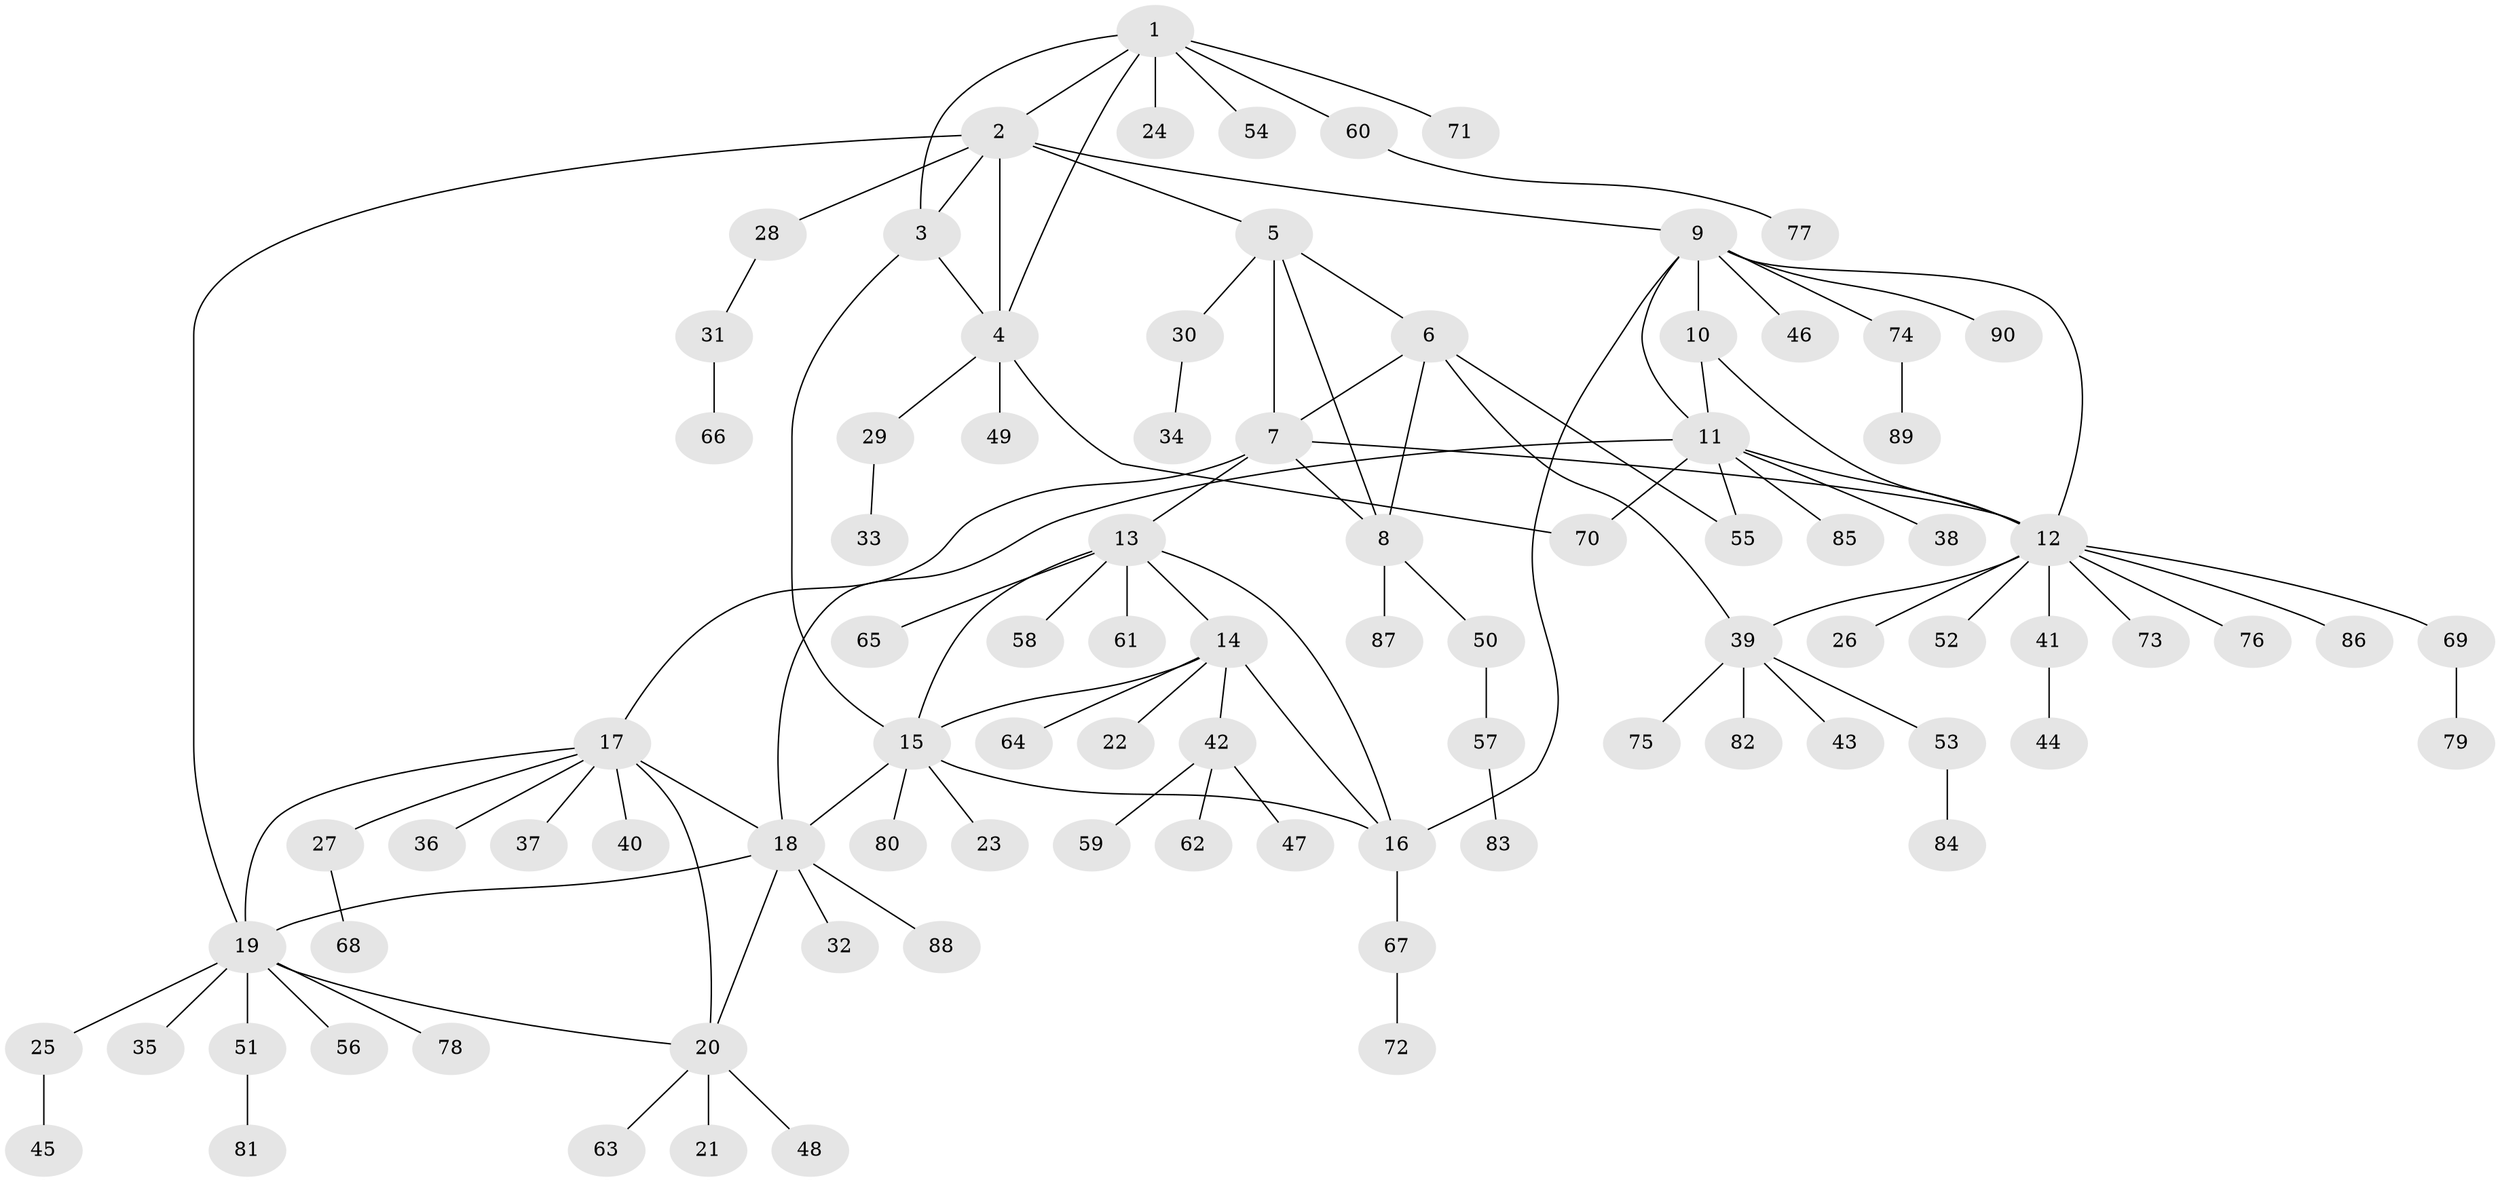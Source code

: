 // coarse degree distribution, {10: 0.037037037037037035, 2: 0.14814814814814814, 6: 0.037037037037037035, 3: 0.037037037037037035, 12: 0.037037037037037035, 8: 0.037037037037037035, 1: 0.5925925925925926, 4: 0.037037037037037035, 5: 0.037037037037037035}
// Generated by graph-tools (version 1.1) at 2025/19/03/04/25 18:19:47]
// undirected, 90 vertices, 113 edges
graph export_dot {
graph [start="1"]
  node [color=gray90,style=filled];
  1;
  2;
  3;
  4;
  5;
  6;
  7;
  8;
  9;
  10;
  11;
  12;
  13;
  14;
  15;
  16;
  17;
  18;
  19;
  20;
  21;
  22;
  23;
  24;
  25;
  26;
  27;
  28;
  29;
  30;
  31;
  32;
  33;
  34;
  35;
  36;
  37;
  38;
  39;
  40;
  41;
  42;
  43;
  44;
  45;
  46;
  47;
  48;
  49;
  50;
  51;
  52;
  53;
  54;
  55;
  56;
  57;
  58;
  59;
  60;
  61;
  62;
  63;
  64;
  65;
  66;
  67;
  68;
  69;
  70;
  71;
  72;
  73;
  74;
  75;
  76;
  77;
  78;
  79;
  80;
  81;
  82;
  83;
  84;
  85;
  86;
  87;
  88;
  89;
  90;
  1 -- 2;
  1 -- 3;
  1 -- 4;
  1 -- 24;
  1 -- 54;
  1 -- 60;
  1 -- 71;
  2 -- 3;
  2 -- 4;
  2 -- 5;
  2 -- 9;
  2 -- 19;
  2 -- 28;
  3 -- 4;
  3 -- 15;
  4 -- 29;
  4 -- 49;
  4 -- 70;
  5 -- 6;
  5 -- 7;
  5 -- 8;
  5 -- 30;
  6 -- 7;
  6 -- 8;
  6 -- 39;
  6 -- 55;
  7 -- 8;
  7 -- 12;
  7 -- 13;
  7 -- 17;
  8 -- 50;
  8 -- 87;
  9 -- 10;
  9 -- 11;
  9 -- 12;
  9 -- 16;
  9 -- 46;
  9 -- 74;
  9 -- 90;
  10 -- 11;
  10 -- 12;
  11 -- 12;
  11 -- 18;
  11 -- 38;
  11 -- 55;
  11 -- 70;
  11 -- 85;
  12 -- 26;
  12 -- 39;
  12 -- 41;
  12 -- 52;
  12 -- 69;
  12 -- 73;
  12 -- 76;
  12 -- 86;
  13 -- 14;
  13 -- 15;
  13 -- 16;
  13 -- 58;
  13 -- 61;
  13 -- 65;
  14 -- 15;
  14 -- 16;
  14 -- 22;
  14 -- 42;
  14 -- 64;
  15 -- 16;
  15 -- 18;
  15 -- 23;
  15 -- 80;
  16 -- 67;
  17 -- 18;
  17 -- 19;
  17 -- 20;
  17 -- 27;
  17 -- 36;
  17 -- 37;
  17 -- 40;
  18 -- 19;
  18 -- 20;
  18 -- 32;
  18 -- 88;
  19 -- 20;
  19 -- 25;
  19 -- 35;
  19 -- 51;
  19 -- 56;
  19 -- 78;
  20 -- 21;
  20 -- 48;
  20 -- 63;
  25 -- 45;
  27 -- 68;
  28 -- 31;
  29 -- 33;
  30 -- 34;
  31 -- 66;
  39 -- 43;
  39 -- 53;
  39 -- 75;
  39 -- 82;
  41 -- 44;
  42 -- 47;
  42 -- 59;
  42 -- 62;
  50 -- 57;
  51 -- 81;
  53 -- 84;
  57 -- 83;
  60 -- 77;
  67 -- 72;
  69 -- 79;
  74 -- 89;
}
